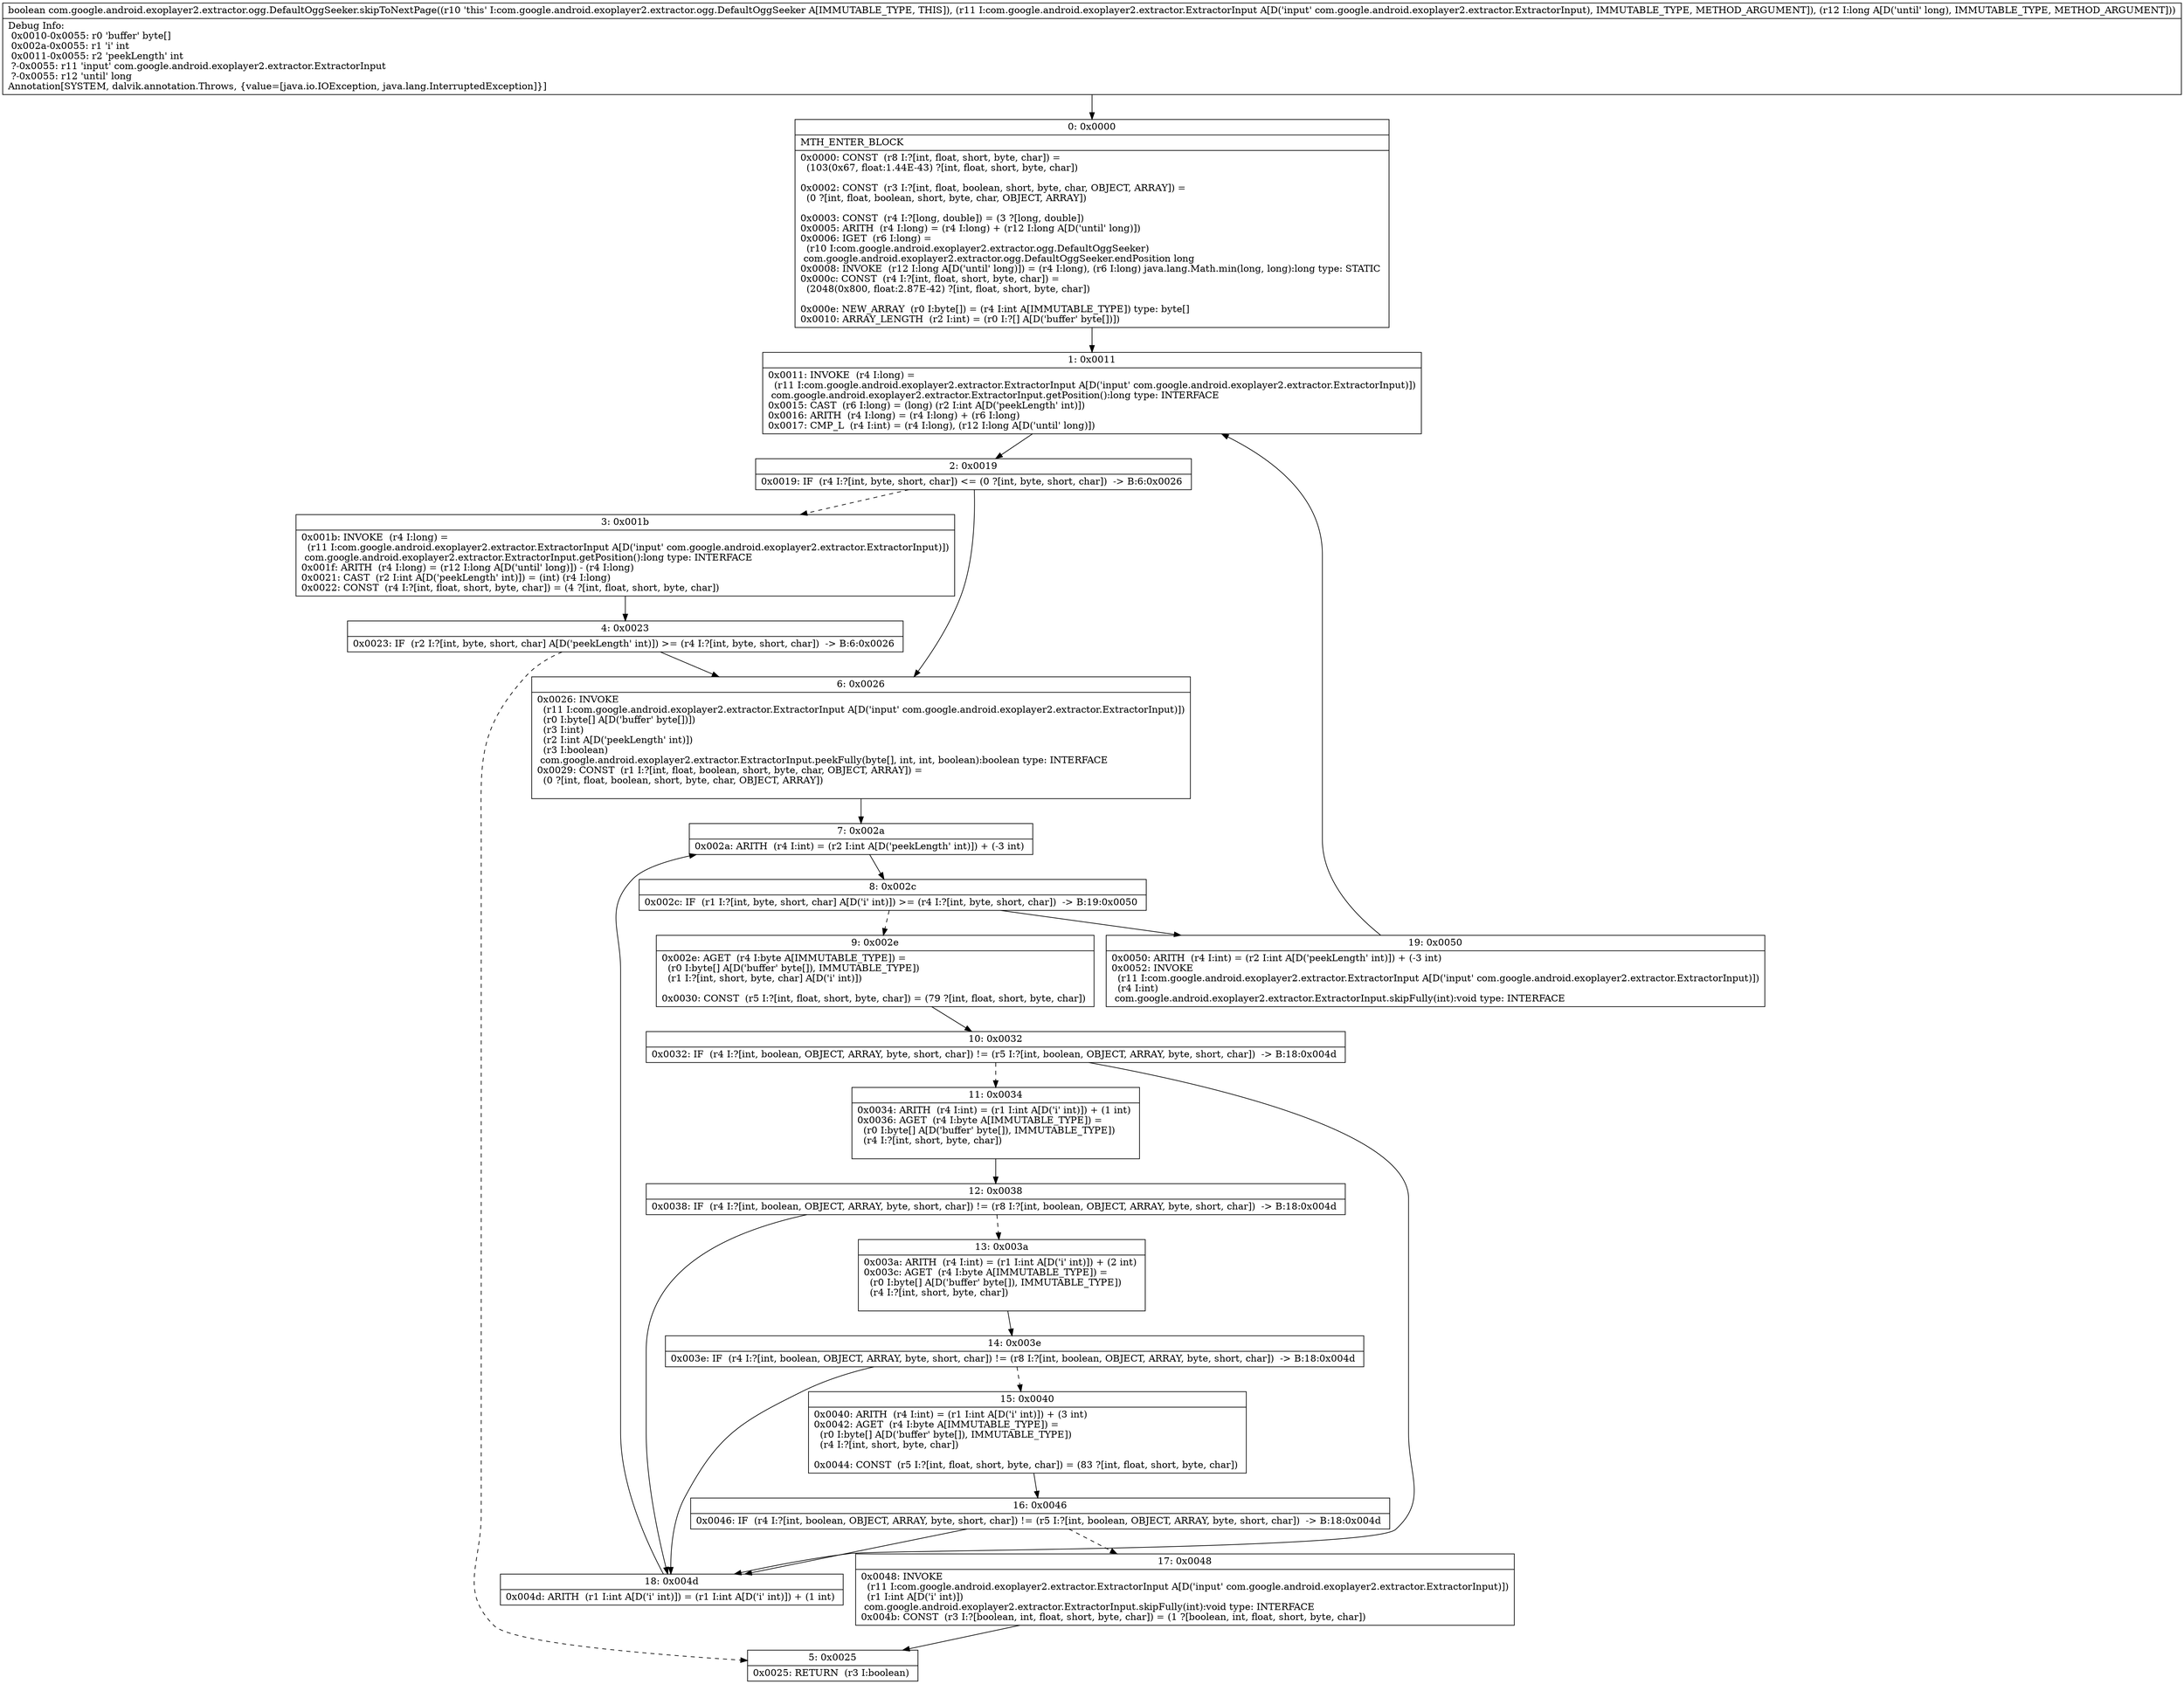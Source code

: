 digraph "CFG forcom.google.android.exoplayer2.extractor.ogg.DefaultOggSeeker.skipToNextPage(Lcom\/google\/android\/exoplayer2\/extractor\/ExtractorInput;J)Z" {
Node_0 [shape=record,label="{0\:\ 0x0000|MTH_ENTER_BLOCK\l|0x0000: CONST  (r8 I:?[int, float, short, byte, char]) = \l  (103(0x67, float:1.44E\-43) ?[int, float, short, byte, char])\l \l0x0002: CONST  (r3 I:?[int, float, boolean, short, byte, char, OBJECT, ARRAY]) = \l  (0 ?[int, float, boolean, short, byte, char, OBJECT, ARRAY])\l \l0x0003: CONST  (r4 I:?[long, double]) = (3 ?[long, double]) \l0x0005: ARITH  (r4 I:long) = (r4 I:long) + (r12 I:long A[D('until' long)]) \l0x0006: IGET  (r6 I:long) = \l  (r10 I:com.google.android.exoplayer2.extractor.ogg.DefaultOggSeeker)\l com.google.android.exoplayer2.extractor.ogg.DefaultOggSeeker.endPosition long \l0x0008: INVOKE  (r12 I:long A[D('until' long)]) = (r4 I:long), (r6 I:long) java.lang.Math.min(long, long):long type: STATIC \l0x000c: CONST  (r4 I:?[int, float, short, byte, char]) = \l  (2048(0x800, float:2.87E\-42) ?[int, float, short, byte, char])\l \l0x000e: NEW_ARRAY  (r0 I:byte[]) = (r4 I:int A[IMMUTABLE_TYPE]) type: byte[] \l0x0010: ARRAY_LENGTH  (r2 I:int) = (r0 I:?[] A[D('buffer' byte[])]) \l}"];
Node_1 [shape=record,label="{1\:\ 0x0011|0x0011: INVOKE  (r4 I:long) = \l  (r11 I:com.google.android.exoplayer2.extractor.ExtractorInput A[D('input' com.google.android.exoplayer2.extractor.ExtractorInput)])\l com.google.android.exoplayer2.extractor.ExtractorInput.getPosition():long type: INTERFACE \l0x0015: CAST  (r6 I:long) = (long) (r2 I:int A[D('peekLength' int)]) \l0x0016: ARITH  (r4 I:long) = (r4 I:long) + (r6 I:long) \l0x0017: CMP_L  (r4 I:int) = (r4 I:long), (r12 I:long A[D('until' long)]) \l}"];
Node_2 [shape=record,label="{2\:\ 0x0019|0x0019: IF  (r4 I:?[int, byte, short, char]) \<= (0 ?[int, byte, short, char])  \-\> B:6:0x0026 \l}"];
Node_3 [shape=record,label="{3\:\ 0x001b|0x001b: INVOKE  (r4 I:long) = \l  (r11 I:com.google.android.exoplayer2.extractor.ExtractorInput A[D('input' com.google.android.exoplayer2.extractor.ExtractorInput)])\l com.google.android.exoplayer2.extractor.ExtractorInput.getPosition():long type: INTERFACE \l0x001f: ARITH  (r4 I:long) = (r12 I:long A[D('until' long)]) \- (r4 I:long) \l0x0021: CAST  (r2 I:int A[D('peekLength' int)]) = (int) (r4 I:long) \l0x0022: CONST  (r4 I:?[int, float, short, byte, char]) = (4 ?[int, float, short, byte, char]) \l}"];
Node_4 [shape=record,label="{4\:\ 0x0023|0x0023: IF  (r2 I:?[int, byte, short, char] A[D('peekLength' int)]) \>= (r4 I:?[int, byte, short, char])  \-\> B:6:0x0026 \l}"];
Node_5 [shape=record,label="{5\:\ 0x0025|0x0025: RETURN  (r3 I:boolean) \l}"];
Node_6 [shape=record,label="{6\:\ 0x0026|0x0026: INVOKE  \l  (r11 I:com.google.android.exoplayer2.extractor.ExtractorInput A[D('input' com.google.android.exoplayer2.extractor.ExtractorInput)])\l  (r0 I:byte[] A[D('buffer' byte[])])\l  (r3 I:int)\l  (r2 I:int A[D('peekLength' int)])\l  (r3 I:boolean)\l com.google.android.exoplayer2.extractor.ExtractorInput.peekFully(byte[], int, int, boolean):boolean type: INTERFACE \l0x0029: CONST  (r1 I:?[int, float, boolean, short, byte, char, OBJECT, ARRAY]) = \l  (0 ?[int, float, boolean, short, byte, char, OBJECT, ARRAY])\l \l}"];
Node_7 [shape=record,label="{7\:\ 0x002a|0x002a: ARITH  (r4 I:int) = (r2 I:int A[D('peekLength' int)]) + (\-3 int) \l}"];
Node_8 [shape=record,label="{8\:\ 0x002c|0x002c: IF  (r1 I:?[int, byte, short, char] A[D('i' int)]) \>= (r4 I:?[int, byte, short, char])  \-\> B:19:0x0050 \l}"];
Node_9 [shape=record,label="{9\:\ 0x002e|0x002e: AGET  (r4 I:byte A[IMMUTABLE_TYPE]) = \l  (r0 I:byte[] A[D('buffer' byte[]), IMMUTABLE_TYPE])\l  (r1 I:?[int, short, byte, char] A[D('i' int)])\l \l0x0030: CONST  (r5 I:?[int, float, short, byte, char]) = (79 ?[int, float, short, byte, char]) \l}"];
Node_10 [shape=record,label="{10\:\ 0x0032|0x0032: IF  (r4 I:?[int, boolean, OBJECT, ARRAY, byte, short, char]) != (r5 I:?[int, boolean, OBJECT, ARRAY, byte, short, char])  \-\> B:18:0x004d \l}"];
Node_11 [shape=record,label="{11\:\ 0x0034|0x0034: ARITH  (r4 I:int) = (r1 I:int A[D('i' int)]) + (1 int) \l0x0036: AGET  (r4 I:byte A[IMMUTABLE_TYPE]) = \l  (r0 I:byte[] A[D('buffer' byte[]), IMMUTABLE_TYPE])\l  (r4 I:?[int, short, byte, char])\l \l}"];
Node_12 [shape=record,label="{12\:\ 0x0038|0x0038: IF  (r4 I:?[int, boolean, OBJECT, ARRAY, byte, short, char]) != (r8 I:?[int, boolean, OBJECT, ARRAY, byte, short, char])  \-\> B:18:0x004d \l}"];
Node_13 [shape=record,label="{13\:\ 0x003a|0x003a: ARITH  (r4 I:int) = (r1 I:int A[D('i' int)]) + (2 int) \l0x003c: AGET  (r4 I:byte A[IMMUTABLE_TYPE]) = \l  (r0 I:byte[] A[D('buffer' byte[]), IMMUTABLE_TYPE])\l  (r4 I:?[int, short, byte, char])\l \l}"];
Node_14 [shape=record,label="{14\:\ 0x003e|0x003e: IF  (r4 I:?[int, boolean, OBJECT, ARRAY, byte, short, char]) != (r8 I:?[int, boolean, OBJECT, ARRAY, byte, short, char])  \-\> B:18:0x004d \l}"];
Node_15 [shape=record,label="{15\:\ 0x0040|0x0040: ARITH  (r4 I:int) = (r1 I:int A[D('i' int)]) + (3 int) \l0x0042: AGET  (r4 I:byte A[IMMUTABLE_TYPE]) = \l  (r0 I:byte[] A[D('buffer' byte[]), IMMUTABLE_TYPE])\l  (r4 I:?[int, short, byte, char])\l \l0x0044: CONST  (r5 I:?[int, float, short, byte, char]) = (83 ?[int, float, short, byte, char]) \l}"];
Node_16 [shape=record,label="{16\:\ 0x0046|0x0046: IF  (r4 I:?[int, boolean, OBJECT, ARRAY, byte, short, char]) != (r5 I:?[int, boolean, OBJECT, ARRAY, byte, short, char])  \-\> B:18:0x004d \l}"];
Node_17 [shape=record,label="{17\:\ 0x0048|0x0048: INVOKE  \l  (r11 I:com.google.android.exoplayer2.extractor.ExtractorInput A[D('input' com.google.android.exoplayer2.extractor.ExtractorInput)])\l  (r1 I:int A[D('i' int)])\l com.google.android.exoplayer2.extractor.ExtractorInput.skipFully(int):void type: INTERFACE \l0x004b: CONST  (r3 I:?[boolean, int, float, short, byte, char]) = (1 ?[boolean, int, float, short, byte, char]) \l}"];
Node_18 [shape=record,label="{18\:\ 0x004d|0x004d: ARITH  (r1 I:int A[D('i' int)]) = (r1 I:int A[D('i' int)]) + (1 int) \l}"];
Node_19 [shape=record,label="{19\:\ 0x0050|0x0050: ARITH  (r4 I:int) = (r2 I:int A[D('peekLength' int)]) + (\-3 int) \l0x0052: INVOKE  \l  (r11 I:com.google.android.exoplayer2.extractor.ExtractorInput A[D('input' com.google.android.exoplayer2.extractor.ExtractorInput)])\l  (r4 I:int)\l com.google.android.exoplayer2.extractor.ExtractorInput.skipFully(int):void type: INTERFACE \l}"];
MethodNode[shape=record,label="{boolean com.google.android.exoplayer2.extractor.ogg.DefaultOggSeeker.skipToNextPage((r10 'this' I:com.google.android.exoplayer2.extractor.ogg.DefaultOggSeeker A[IMMUTABLE_TYPE, THIS]), (r11 I:com.google.android.exoplayer2.extractor.ExtractorInput A[D('input' com.google.android.exoplayer2.extractor.ExtractorInput), IMMUTABLE_TYPE, METHOD_ARGUMENT]), (r12 I:long A[D('until' long), IMMUTABLE_TYPE, METHOD_ARGUMENT]))  | Debug Info:\l  0x0010\-0x0055: r0 'buffer' byte[]\l  0x002a\-0x0055: r1 'i' int\l  0x0011\-0x0055: r2 'peekLength' int\l  ?\-0x0055: r11 'input' com.google.android.exoplayer2.extractor.ExtractorInput\l  ?\-0x0055: r12 'until' long\lAnnotation[SYSTEM, dalvik.annotation.Throws, \{value=[java.io.IOException, java.lang.InterruptedException]\}]\l}"];
MethodNode -> Node_0;
Node_0 -> Node_1;
Node_1 -> Node_2;
Node_2 -> Node_3[style=dashed];
Node_2 -> Node_6;
Node_3 -> Node_4;
Node_4 -> Node_5[style=dashed];
Node_4 -> Node_6;
Node_6 -> Node_7;
Node_7 -> Node_8;
Node_8 -> Node_9[style=dashed];
Node_8 -> Node_19;
Node_9 -> Node_10;
Node_10 -> Node_11[style=dashed];
Node_10 -> Node_18;
Node_11 -> Node_12;
Node_12 -> Node_13[style=dashed];
Node_12 -> Node_18;
Node_13 -> Node_14;
Node_14 -> Node_15[style=dashed];
Node_14 -> Node_18;
Node_15 -> Node_16;
Node_16 -> Node_17[style=dashed];
Node_16 -> Node_18;
Node_17 -> Node_5;
Node_18 -> Node_7;
Node_19 -> Node_1;
}

